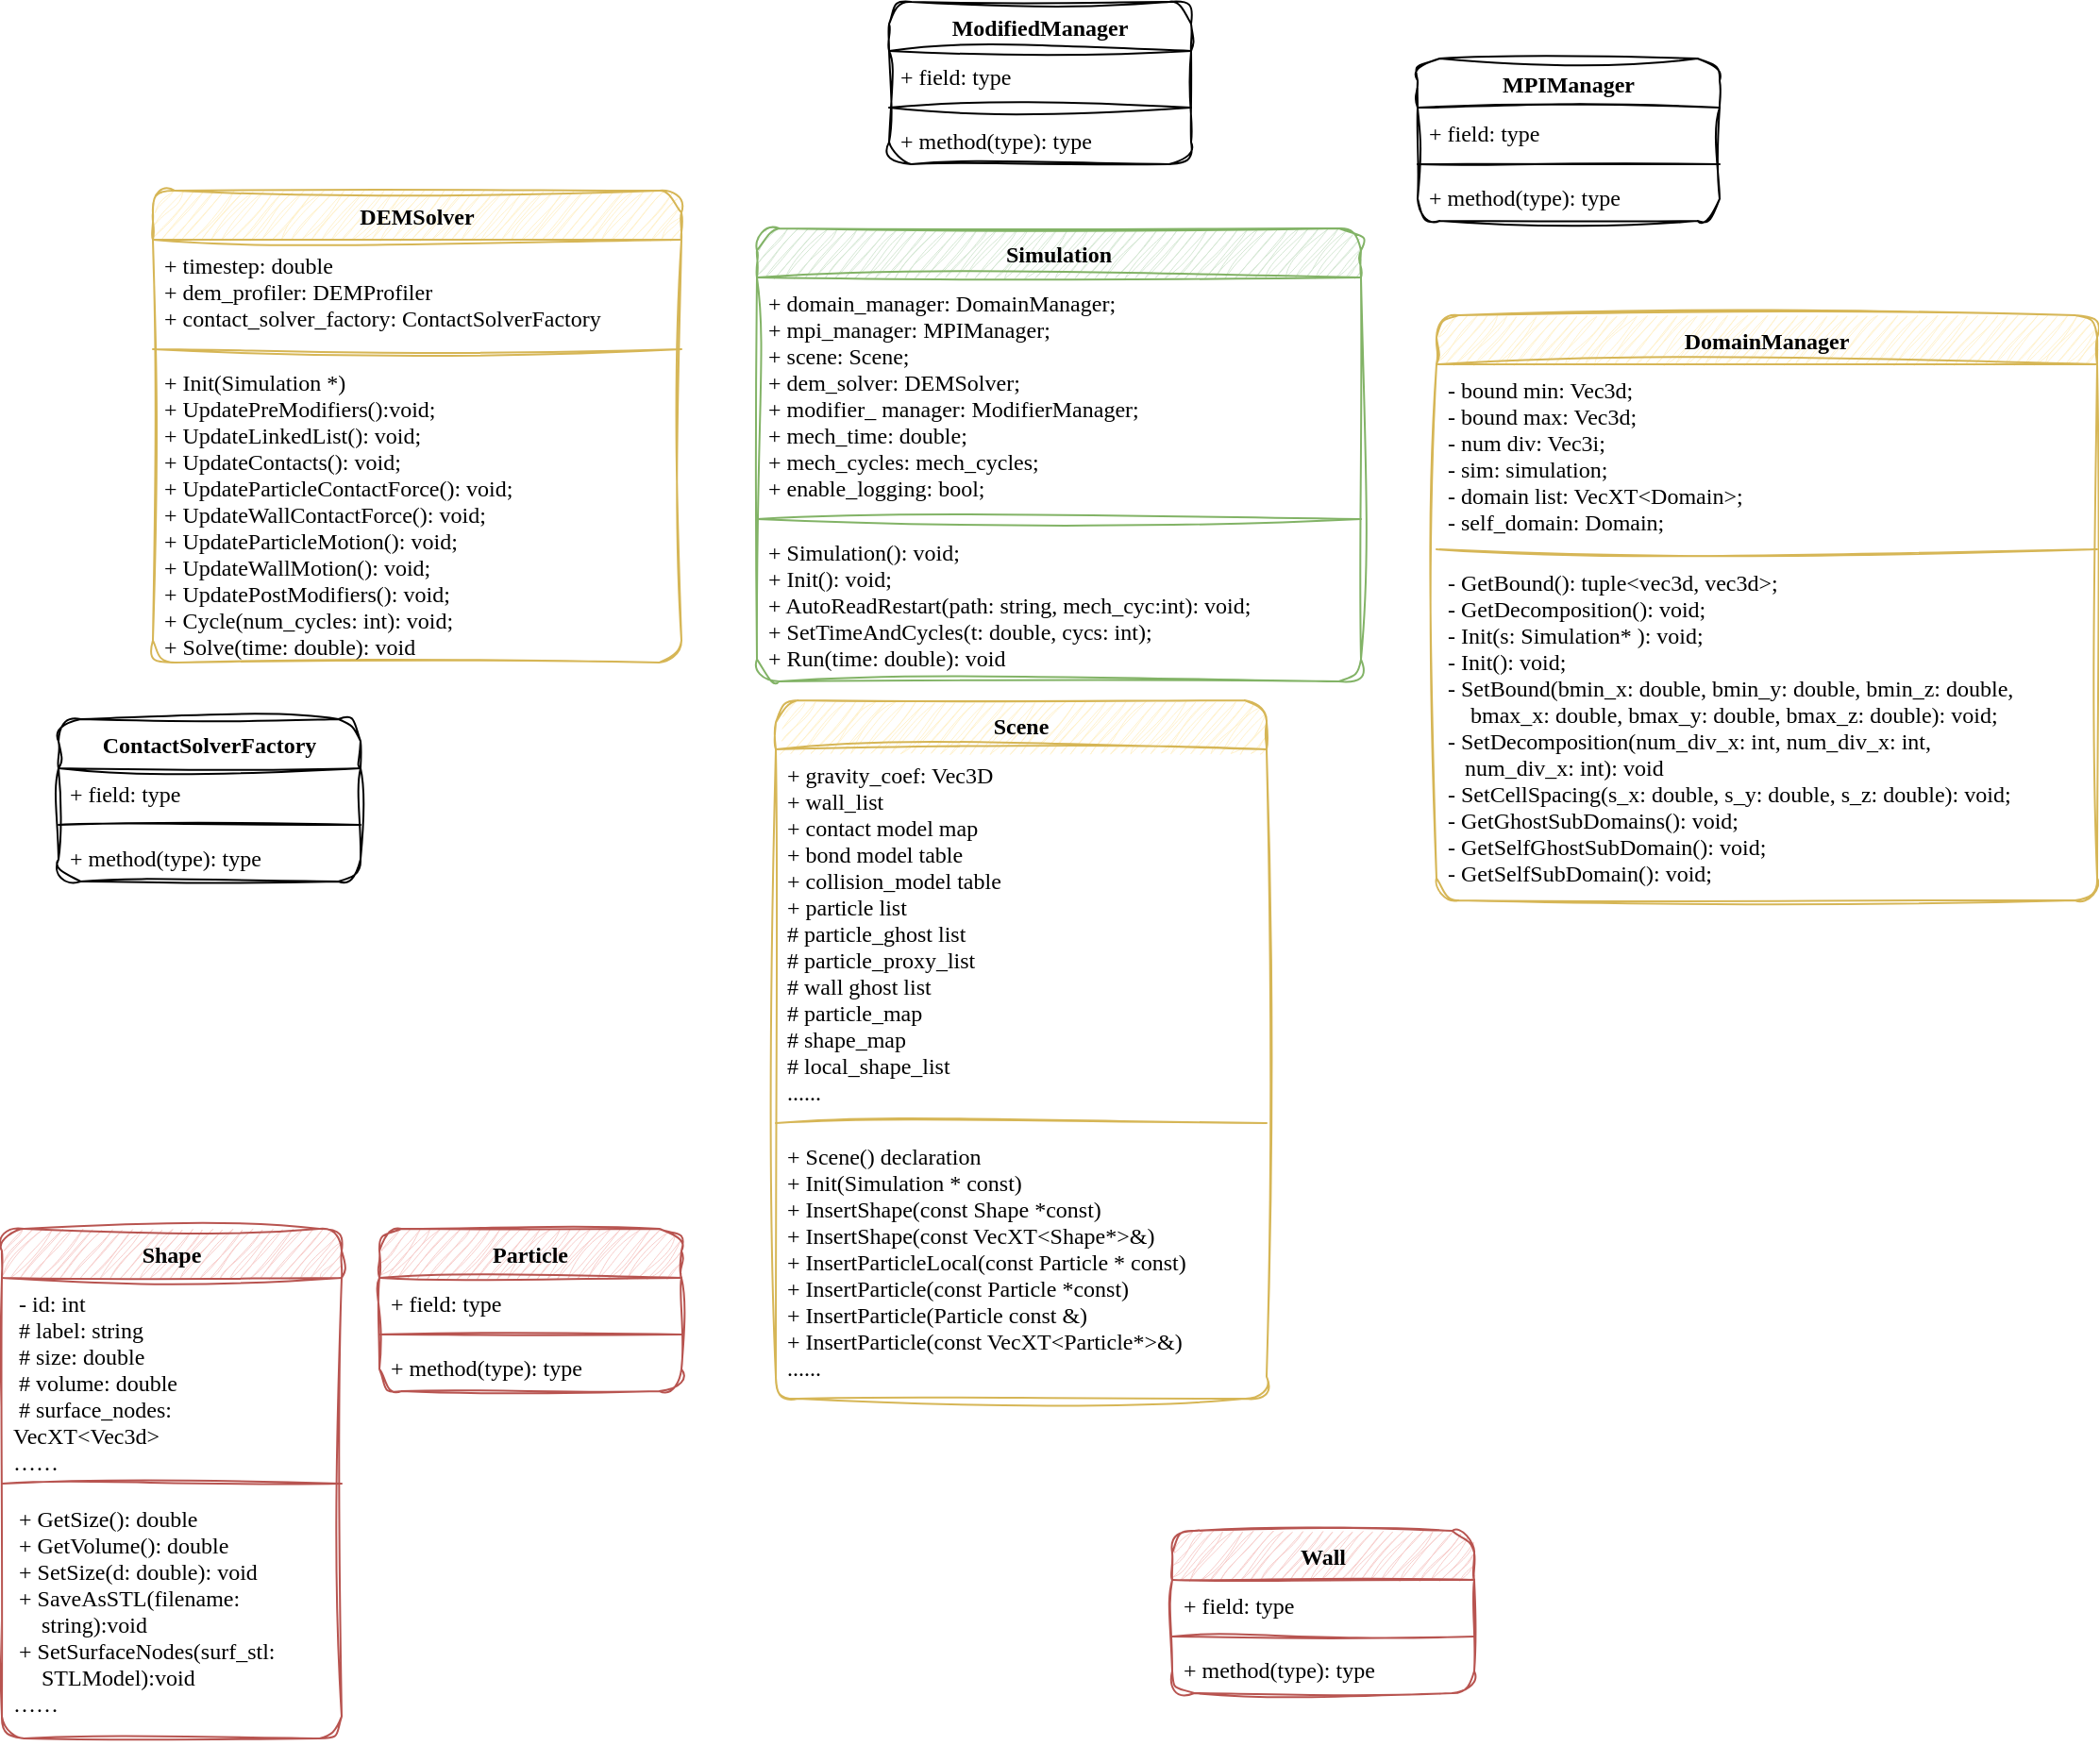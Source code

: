 <mxfile version="24.7.8">
  <diagram id="nXEJ3-eVCOUEOjxJEupY" name="Page-1">
    <mxGraphModel dx="2265" dy="1616" grid="1" gridSize="10" guides="1" tooltips="1" connect="1" arrows="1" fold="1" page="0" pageScale="1" pageWidth="850" pageHeight="1100" background="#ffffff" math="0" shadow="0">
      <root>
        <mxCell id="0" />
        <mxCell id="1" parent="0" />
        <mxCell id="2" value="Simulation" style="swimlane;fontStyle=1;align=center;verticalAlign=top;childLayout=stackLayout;horizontal=1;startSize=26;horizontalStack=0;resizeParent=1;resizeParentMax=0;resizeLast=0;collapsible=1;marginBottom=0;rounded=1;fontFamily=Comic Sans MS;fillColor=#d5e8d4;strokeColor=#82b366;sketch=1;curveFitting=1;jiggle=2;" parent="1" vertex="1">
          <mxGeometry x="320" y="40" width="320" height="240" as="geometry" />
        </mxCell>
        <mxCell id="3" value="+ domain_manager: DomainManager;&#xa;+ mpi_manager: MPIManager;&#xa;+ scene: Scene;&#xa;+ dem_solver: DEMSolver;&#xa;+ modifier_ manager: ModifierManager;&#xa;+ mech_time: double;&#xa;+ mech_cycles: mech_cycles;&#xa;+ enable_logging: bool;" style="text;align=left;verticalAlign=top;spacingLeft=4;spacingRight=4;overflow=hidden;rotatable=0;points=[[0,0.5],[1,0.5]];portConstraint=eastwest;rounded=1;fontFamily=Comic Sans MS;sketch=1;curveFitting=1;jiggle=2;" parent="2" vertex="1">
          <mxGeometry y="26" width="320" height="124" as="geometry" />
        </mxCell>
        <mxCell id="4" value="" style="line;strokeWidth=1;fillColor=#d5e8d4;align=left;verticalAlign=middle;spacingTop=-1;spacingLeft=3;spacingRight=3;rotatable=0;labelPosition=right;points=[];portConstraint=eastwest;strokeColor=#82b366;rounded=1;fontFamily=Comic Sans MS;sketch=1;curveFitting=1;jiggle=2;" parent="2" vertex="1">
          <mxGeometry y="150" width="320" height="8" as="geometry" />
        </mxCell>
        <mxCell id="5" value="+ Simulation(): void;&#xa;+ Init(): void;&#xa;+ AutoReadRestart(path: string, mech_cyc:int): void; &#xa;+ SetTimeAndCycles(t: double, cycs: int);&#xa;+ Run(time: double): void" style="text;align=left;verticalAlign=top;spacingLeft=4;spacingRight=4;overflow=hidden;rotatable=0;points=[[0,0.5],[1,0.5]];portConstraint=eastwest;rounded=1;fontFamily=Comic Sans MS;sketch=1;curveFitting=1;jiggle=2;" parent="2" vertex="1">
          <mxGeometry y="158" width="320" height="82" as="geometry" />
        </mxCell>
        <mxCell id="18" value="Scene" style="swimlane;fontStyle=1;align=center;verticalAlign=top;childLayout=stackLayout;horizontal=1;startSize=26;horizontalStack=0;resizeParent=1;resizeParentMax=0;resizeLast=0;collapsible=1;marginBottom=0;rounded=1;fontFamily=Comic Sans MS;fillColor=#fff2cc;strokeColor=#d6b656;sketch=1;curveFitting=1;jiggle=2;" parent="1" vertex="1">
          <mxGeometry x="330" y="290" width="260" height="370" as="geometry" />
        </mxCell>
        <mxCell id="19" value="+ gravity_coef: Vec3D&#xa;+ wall_list&#xa;+ contact model map&#xa;+ bond model table&#xa;+ collision_model table&#xa;+ particle list&#xa;# particle_ghost list &#xa;# particle_proxy_list &#xa;# wall ghost list&#xa;# particle_map&#xa;# shape_map&#xa;# local_shape_list&#xa;......" style="text;strokeColor=none;fillColor=none;align=left;verticalAlign=top;spacingLeft=4;spacingRight=4;overflow=hidden;rotatable=0;points=[[0,0.5],[1,0.5]];portConstraint=eastwest;rounded=1;fontFamily=Comic Sans MS;sketch=1;curveFitting=1;jiggle=2;" parent="18" vertex="1">
          <mxGeometry y="26" width="260" height="194" as="geometry" />
        </mxCell>
        <mxCell id="20" value="" style="line;strokeWidth=1;fillColor=none;align=left;verticalAlign=middle;spacingTop=-1;spacingLeft=3;spacingRight=3;rotatable=0;labelPosition=right;points=[];portConstraint=eastwest;strokeColor=inherit;rounded=1;fontFamily=Comic Sans MS;sketch=1;curveFitting=1;jiggle=2;" parent="18" vertex="1">
          <mxGeometry y="220" width="260" height="8" as="geometry" />
        </mxCell>
        <mxCell id="21" value="+ Scene() declaration&#xa;+ Init(Simulation * const) &#xa;+ InsertShape(const Shape *const) &#xa;+ InsertShape(const VecXT&lt;Shape*&gt;&amp;)&#xa;+ InsertParticleLocal(const Particle * const) &#xa;+ InsertParticle(const Particle *const) &#xa;+ InsertParticle(Particle const &amp;)&#xa;+ InsertParticle(const VecXT&lt;Particle*&gt;&amp;) &#xa;......" style="text;strokeColor=none;fillColor=none;align=left;verticalAlign=top;spacingLeft=4;spacingRight=4;overflow=hidden;rotatable=0;points=[[0,0.5],[1,0.5]];portConstraint=eastwest;rounded=1;fontFamily=Comic Sans MS;sketch=1;curveFitting=1;jiggle=2;" parent="18" vertex="1">
          <mxGeometry y="228" width="260" height="142" as="geometry" />
        </mxCell>
        <mxCell id="22" value="DEMSolver" style="swimlane;fontStyle=1;align=center;verticalAlign=top;childLayout=stackLayout;horizontal=1;startSize=26;horizontalStack=0;resizeParent=1;resizeParentMax=0;resizeLast=0;collapsible=1;marginBottom=0;rounded=1;fontFamily=Comic Sans MS;fillColor=#fff2cc;strokeColor=#d6b656;sketch=1;curveFitting=1;jiggle=2;" parent="1" vertex="1">
          <mxGeometry y="20" width="280" height="250" as="geometry" />
        </mxCell>
        <mxCell id="23" value="+ timestep: double&#xa;+ dem_profiler: DEMProfiler&#xa;+ contact_solver_factory: ContactSolverFactory" style="text;align=left;verticalAlign=top;spacingLeft=4;spacingRight=4;overflow=hidden;rotatable=0;points=[[0,0.5],[1,0.5]];portConstraint=eastwest;rounded=1;fontFamily=Comic Sans MS;sketch=1;curveFitting=1;jiggle=2;" parent="22" vertex="1">
          <mxGeometry y="26" width="280" height="54" as="geometry" />
        </mxCell>
        <mxCell id="24" value="" style="line;strokeWidth=1;fillColor=#fff2cc;align=left;verticalAlign=middle;spacingTop=-1;spacingLeft=3;spacingRight=3;rotatable=0;labelPosition=right;points=[];portConstraint=eastwest;strokeColor=#d6b656;rounded=1;fontFamily=Comic Sans MS;sketch=1;curveFitting=1;jiggle=2;" parent="22" vertex="1">
          <mxGeometry y="80" width="280" height="8" as="geometry" />
        </mxCell>
        <mxCell id="25" value="+ Init(Simulation *)&#xa;+ UpdatePreModifiers():void;&#xa;+ UpdateLinkedList(): void;&#xa;+ UpdateContacts(): void;&#xa;+ UpdateParticleContactForce(): void;&#xa;+ UpdateWallContactForce(): void;&#xa;+ UpdateParticleMotion(): void;&#xa;+ UpdateWallMotion(): void;&#xa;+ UpdatePostModifiers(): void;&#xa;+ Cycle(num_cycles: int): void;&#xa;+ Solve(time: double): void" style="text;align=left;verticalAlign=top;spacingLeft=4;spacingRight=4;overflow=hidden;rotatable=0;points=[[0,0.5],[1,0.5]];portConstraint=eastwest;rounded=1;fontFamily=Comic Sans MS;sketch=1;curveFitting=1;jiggle=2;" parent="22" vertex="1">
          <mxGeometry y="88" width="280" height="162" as="geometry" />
        </mxCell>
        <mxCell id="26" value="Wall" style="swimlane;fontStyle=1;align=center;verticalAlign=top;childLayout=stackLayout;horizontal=1;startSize=26;horizontalStack=0;resizeParent=1;resizeParentMax=0;resizeLast=0;collapsible=1;marginBottom=0;rounded=1;fontFamily=Comic Sans MS;fillColor=#f8cecc;strokeColor=#b85450;sketch=1;curveFitting=1;jiggle=2;" parent="1" vertex="1">
          <mxGeometry x="540" y="730" width="160" height="86" as="geometry" />
        </mxCell>
        <mxCell id="27" value="+ field: type" style="text;strokeColor=none;fillColor=none;align=left;verticalAlign=top;spacingLeft=4;spacingRight=4;overflow=hidden;rotatable=0;points=[[0,0.5],[1,0.5]];portConstraint=eastwest;rounded=1;fontFamily=Comic Sans MS;sketch=1;curveFitting=1;jiggle=2;" parent="26" vertex="1">
          <mxGeometry y="26" width="160" height="26" as="geometry" />
        </mxCell>
        <mxCell id="28" value="" style="line;strokeWidth=1;fillColor=none;align=left;verticalAlign=middle;spacingTop=-1;spacingLeft=3;spacingRight=3;rotatable=0;labelPosition=right;points=[];portConstraint=eastwest;strokeColor=inherit;rounded=1;fontFamily=Comic Sans MS;sketch=1;curveFitting=1;jiggle=2;" parent="26" vertex="1">
          <mxGeometry y="52" width="160" height="8" as="geometry" />
        </mxCell>
        <mxCell id="29" value="+ method(type): type" style="text;strokeColor=none;fillColor=none;align=left;verticalAlign=top;spacingLeft=4;spacingRight=4;overflow=hidden;rotatable=0;points=[[0,0.5],[1,0.5]];portConstraint=eastwest;rounded=1;fontFamily=Comic Sans MS;sketch=1;curveFitting=1;jiggle=2;" parent="26" vertex="1">
          <mxGeometry y="60" width="160" height="26" as="geometry" />
        </mxCell>
        <mxCell id="30" value="Particle" style="swimlane;fontStyle=1;align=center;verticalAlign=top;childLayout=stackLayout;horizontal=1;startSize=26;horizontalStack=0;resizeParent=1;resizeParentMax=0;resizeLast=0;collapsible=1;marginBottom=0;rounded=1;fontFamily=Comic Sans MS;fillColor=#f8cecc;strokeColor=#b85450;sketch=1;curveFitting=1;jiggle=2;" parent="1" vertex="1">
          <mxGeometry x="120" y="570" width="160" height="86" as="geometry" />
        </mxCell>
        <mxCell id="31" value="+ field: type" style="text;strokeColor=none;fillColor=none;align=left;verticalAlign=top;spacingLeft=4;spacingRight=4;overflow=hidden;rotatable=0;points=[[0,0.5],[1,0.5]];portConstraint=eastwest;rounded=1;fontFamily=Comic Sans MS;sketch=1;curveFitting=1;jiggle=2;" parent="30" vertex="1">
          <mxGeometry y="26" width="160" height="26" as="geometry" />
        </mxCell>
        <mxCell id="32" value="" style="line;strokeWidth=1;fillColor=none;align=left;verticalAlign=middle;spacingTop=-1;spacingLeft=3;spacingRight=3;rotatable=0;labelPosition=right;points=[];portConstraint=eastwest;strokeColor=inherit;rounded=1;fontFamily=Comic Sans MS;sketch=1;curveFitting=1;jiggle=2;" parent="30" vertex="1">
          <mxGeometry y="52" width="160" height="8" as="geometry" />
        </mxCell>
        <mxCell id="33" value="+ method(type): type" style="text;strokeColor=none;fillColor=none;align=left;verticalAlign=top;spacingLeft=4;spacingRight=4;overflow=hidden;rotatable=0;points=[[0,0.5],[1,0.5]];portConstraint=eastwest;rounded=1;fontFamily=Comic Sans MS;sketch=1;curveFitting=1;jiggle=2;" parent="30" vertex="1">
          <mxGeometry y="60" width="160" height="26" as="geometry" />
        </mxCell>
        <mxCell id="34" value="ModifiedManager" style="swimlane;fontStyle=1;align=center;verticalAlign=top;childLayout=stackLayout;horizontal=1;startSize=26;horizontalStack=0;resizeParent=1;resizeParentMax=0;resizeLast=0;collapsible=1;marginBottom=0;rounded=1;fontFamily=Comic Sans MS;sketch=1;curveFitting=1;jiggle=2;" parent="1" vertex="1">
          <mxGeometry x="390" y="-80" width="160" height="86" as="geometry" />
        </mxCell>
        <mxCell id="35" value="+ field: type" style="text;strokeColor=none;fillColor=none;align=left;verticalAlign=top;spacingLeft=4;spacingRight=4;overflow=hidden;rotatable=0;points=[[0,0.5],[1,0.5]];portConstraint=eastwest;rounded=1;fontFamily=Comic Sans MS;sketch=1;curveFitting=1;jiggle=2;" parent="34" vertex="1">
          <mxGeometry y="26" width="160" height="26" as="geometry" />
        </mxCell>
        <mxCell id="36" value="" style="line;strokeWidth=1;fillColor=none;align=left;verticalAlign=middle;spacingTop=-1;spacingLeft=3;spacingRight=3;rotatable=0;labelPosition=right;points=[];portConstraint=eastwest;strokeColor=inherit;rounded=1;fontFamily=Comic Sans MS;sketch=1;curveFitting=1;jiggle=2;" parent="34" vertex="1">
          <mxGeometry y="52" width="160" height="8" as="geometry" />
        </mxCell>
        <mxCell id="37" value="+ method(type): type" style="text;strokeColor=none;fillColor=none;align=left;verticalAlign=top;spacingLeft=4;spacingRight=4;overflow=hidden;rotatable=0;points=[[0,0.5],[1,0.5]];portConstraint=eastwest;rounded=1;fontFamily=Comic Sans MS;sketch=1;curveFitting=1;jiggle=2;" parent="34" vertex="1">
          <mxGeometry y="60" width="160" height="26" as="geometry" />
        </mxCell>
        <mxCell id="39" value="MPIManager" style="swimlane;fontStyle=1;align=center;verticalAlign=top;childLayout=stackLayout;horizontal=1;startSize=26;horizontalStack=0;resizeParent=1;resizeParentMax=0;resizeLast=0;collapsible=1;marginBottom=0;rounded=1;fontFamily=Comic Sans MS;sketch=1;curveFitting=1;jiggle=2;" parent="1" vertex="1">
          <mxGeometry x="670" y="-50" width="160" height="86" as="geometry" />
        </mxCell>
        <mxCell id="40" value="+ field: type" style="text;strokeColor=none;fillColor=none;align=left;verticalAlign=top;spacingLeft=4;spacingRight=4;overflow=hidden;rotatable=0;points=[[0,0.5],[1,0.5]];portConstraint=eastwest;rounded=1;fontFamily=Comic Sans MS;sketch=1;curveFitting=1;jiggle=2;" parent="39" vertex="1">
          <mxGeometry y="26" width="160" height="26" as="geometry" />
        </mxCell>
        <mxCell id="41" value="" style="line;strokeWidth=1;fillColor=none;align=left;verticalAlign=middle;spacingTop=-1;spacingLeft=3;spacingRight=3;rotatable=0;labelPosition=right;points=[];portConstraint=eastwest;strokeColor=inherit;rounded=1;fontFamily=Comic Sans MS;sketch=1;curveFitting=1;jiggle=2;" parent="39" vertex="1">
          <mxGeometry y="52" width="160" height="8" as="geometry" />
        </mxCell>
        <mxCell id="42" value="+ method(type): type" style="text;strokeColor=none;fillColor=none;align=left;verticalAlign=top;spacingLeft=4;spacingRight=4;overflow=hidden;rotatable=0;points=[[0,0.5],[1,0.5]];portConstraint=eastwest;rounded=1;fontFamily=Comic Sans MS;sketch=1;curveFitting=1;jiggle=2;" parent="39" vertex="1">
          <mxGeometry y="60" width="160" height="26" as="geometry" />
        </mxCell>
        <mxCell id="43" value="DomainManager" style="swimlane;fontStyle=1;align=center;verticalAlign=top;childLayout=stackLayout;horizontal=1;startSize=26;horizontalStack=0;resizeParent=1;resizeParentMax=0;resizeLast=0;collapsible=1;marginBottom=0;rounded=1;fontFamily=Comic Sans MS;fillColor=#fff2cc;strokeColor=#d6b656;sketch=1;curveFitting=1;jiggle=2;" parent="1" vertex="1">
          <mxGeometry x="680" y="86" width="350" height="310" as="geometry" />
        </mxCell>
        <mxCell id="44" value="- bound min: Vec3d;&#xa;- bound max: Vec3d;&#xa;- num div: Vec3i;&#xa;- sim: simulation;&#xa;- domain list: VecXT&lt;Domain&gt;;&#xa;- self_domain: Domain;" style="text;strokeColor=none;fillColor=none;align=left;verticalAlign=top;spacingLeft=4;spacingRight=4;overflow=hidden;rotatable=0;points=[[0,0.5],[1,0.5]];portConstraint=eastwest;rounded=1;fontFamily=Comic Sans MS;sketch=1;curveFitting=1;jiggle=2;" parent="43" vertex="1">
          <mxGeometry y="26" width="350" height="94" as="geometry" />
        </mxCell>
        <mxCell id="45" value="" style="line;strokeWidth=1;fillColor=none;align=left;verticalAlign=middle;spacingTop=-1;spacingLeft=3;spacingRight=3;rotatable=0;labelPosition=right;points=[];portConstraint=eastwest;strokeColor=inherit;rounded=1;fontFamily=Comic Sans MS;sketch=1;curveFitting=1;jiggle=2;" parent="43" vertex="1">
          <mxGeometry y="120" width="350" height="8" as="geometry" />
        </mxCell>
        <mxCell id="46" value="- GetBound(): tuple&lt;vec3d, vec3d&gt;; &#xa;- GetDecomposition(): void;&#xa;- Init(s: Simulation* ): void;&#xa;- Init(): void;&#xa;- SetBound(bmin_x: double, bmin_y: double, bmin_z: double,&#xa;    bmax_x: double, bmax_y: double, bmax_z: double): void;&#xa;- SetDecomposition(num_div_x: int, num_div_x: int, &#xa;   num_div_x: int): void&#xa;- SetCellSpacing(s_x: double, s_y: double, s_z: double): void;&#xa;- GetGhostSubDomains(): void;&#xa;- GetSelfGhostSubDomain(): void;&#xa;- GetSelfSubDomain(): void;" style="text;strokeColor=none;fillColor=none;align=left;verticalAlign=top;spacingLeft=4;spacingRight=4;overflow=hidden;rotatable=0;points=[[0,0.5],[1,0.5]];portConstraint=eastwest;rounded=1;fontFamily=Comic Sans MS;sketch=1;curveFitting=1;jiggle=2;" parent="43" vertex="1">
          <mxGeometry y="128" width="350" height="182" as="geometry" />
        </mxCell>
        <mxCell id="51" value="ContactSolverFactory" style="swimlane;fontStyle=1;align=center;verticalAlign=top;childLayout=stackLayout;horizontal=1;startSize=26;horizontalStack=0;resizeParent=1;resizeParentMax=0;resizeLast=0;collapsible=1;marginBottom=0;rounded=1;fontFamily=Comic Sans MS;sketch=1;curveFitting=1;jiggle=2;" parent="1" vertex="1">
          <mxGeometry x="-50" y="300" width="160" height="86" as="geometry" />
        </mxCell>
        <mxCell id="52" value="+ field: type" style="text;strokeColor=none;fillColor=none;align=left;verticalAlign=top;spacingLeft=4;spacingRight=4;overflow=hidden;rotatable=0;points=[[0,0.5],[1,0.5]];portConstraint=eastwest;rounded=1;fontFamily=Comic Sans MS;sketch=1;curveFitting=1;jiggle=2;" parent="51" vertex="1">
          <mxGeometry y="26" width="160" height="26" as="geometry" />
        </mxCell>
        <mxCell id="53" value="" style="line;strokeWidth=1;fillColor=none;align=left;verticalAlign=middle;spacingTop=-1;spacingLeft=3;spacingRight=3;rotatable=0;labelPosition=right;points=[];portConstraint=eastwest;strokeColor=inherit;rounded=1;fontFamily=Comic Sans MS;sketch=1;curveFitting=1;jiggle=2;" parent="51" vertex="1">
          <mxGeometry y="52" width="160" height="8" as="geometry" />
        </mxCell>
        <mxCell id="54" value="+ method(type): type" style="text;strokeColor=none;fillColor=none;align=left;verticalAlign=top;spacingLeft=4;spacingRight=4;overflow=hidden;rotatable=0;points=[[0,0.5],[1,0.5]];portConstraint=eastwest;rounded=1;fontFamily=Comic Sans MS;sketch=1;curveFitting=1;jiggle=2;" parent="51" vertex="1">
          <mxGeometry y="60" width="160" height="26" as="geometry" />
        </mxCell>
        <mxCell id="rqYyNco-jMDj5h5XFTRR-55" value="Shape" style="swimlane;fontStyle=1;align=center;verticalAlign=top;childLayout=stackLayout;horizontal=1;startSize=26;horizontalStack=0;resizeParent=1;resizeParentMax=0;resizeLast=0;collapsible=1;marginBottom=0;fillColor=#f8cecc;strokeColor=#b85450;rounded=1;fontFamily=Comic Sans MS;sketch=1;curveFitting=1;jiggle=2;" vertex="1" parent="1">
          <mxGeometry x="-80" y="570" width="180" height="270" as="geometry" />
        </mxCell>
        <mxCell id="rqYyNco-jMDj5h5XFTRR-56" value=" - id: int&#xa; # label: string&#xa; # size: double&#xa; # volume: double&#xa; # surface_nodes:&#xa;VecXT&lt;Vec3d&gt;&#xa;……&#xa;&#xa;" style="text;strokeColor=none;fillColor=none;align=left;verticalAlign=top;spacingLeft=4;spacingRight=4;overflow=hidden;rotatable=0;points=[[0,0.5],[1,0.5]];portConstraint=eastwest;rounded=1;fontFamily=Comic Sans MS;sketch=1;curveFitting=1;jiggle=2;" vertex="1" parent="rqYyNco-jMDj5h5XFTRR-55">
          <mxGeometry y="26" width="180" height="104" as="geometry" />
        </mxCell>
        <mxCell id="rqYyNco-jMDj5h5XFTRR-57" value="" style="line;strokeWidth=1;fillColor=none;align=left;verticalAlign=middle;spacingTop=-1;spacingLeft=3;spacingRight=3;rotatable=0;labelPosition=right;points=[];portConstraint=eastwest;strokeColor=inherit;rounded=1;fontFamily=Comic Sans MS;sketch=1;curveFitting=1;jiggle=2;" vertex="1" parent="rqYyNco-jMDj5h5XFTRR-55">
          <mxGeometry y="130" width="180" height="10" as="geometry" />
        </mxCell>
        <mxCell id="rqYyNco-jMDj5h5XFTRR-58" value=" + GetSize(): double&#xa; + GetVolume(): double&#xa; + SetSize(d: double): void&#xa; + SaveAsSTL(filename:&#xa;     string):void&#xa; + SetSurfaceNodes(surf_stl:&#xa;     STLModel):void&#xa;……" style="text;strokeColor=none;fillColor=none;align=left;verticalAlign=top;spacingLeft=4;spacingRight=4;overflow=hidden;rotatable=0;points=[[0,0.5],[1,0.5]];portConstraint=eastwest;rounded=1;fontFamily=Comic Sans MS;sketch=1;curveFitting=1;jiggle=2;" vertex="1" parent="rqYyNco-jMDj5h5XFTRR-55">
          <mxGeometry y="140" width="180" height="130" as="geometry" />
        </mxCell>
      </root>
    </mxGraphModel>
  </diagram>
</mxfile>
